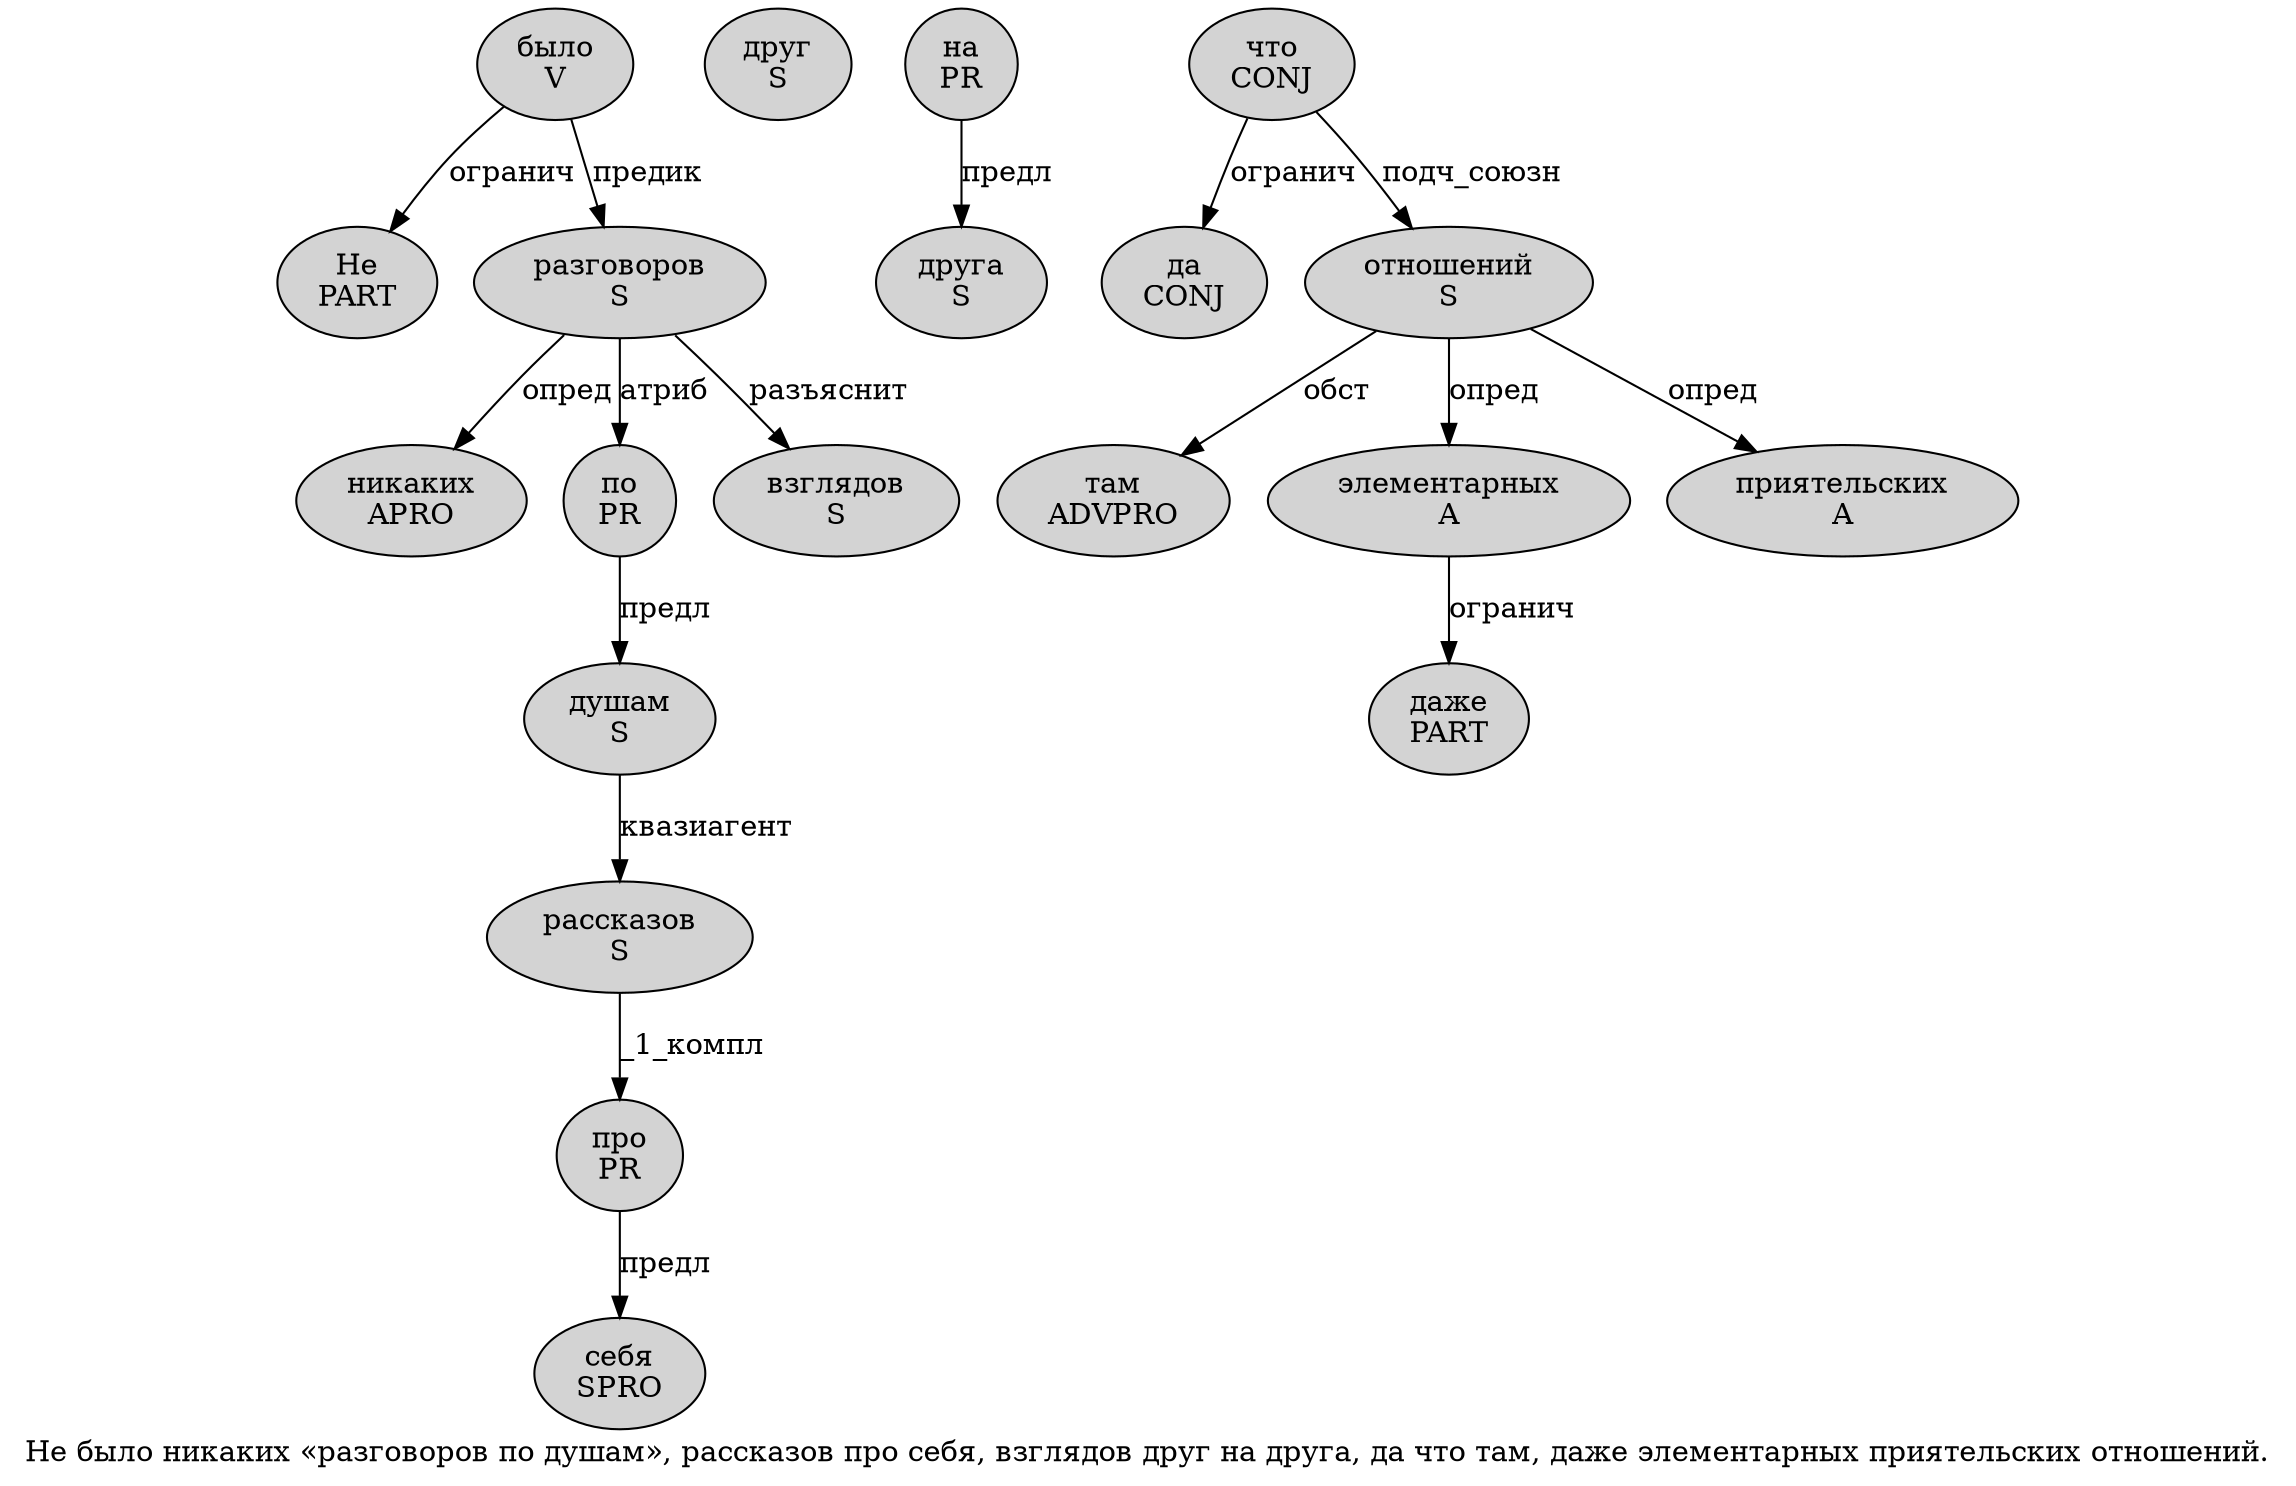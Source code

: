 digraph SENTENCE_2963 {
	graph [label="Не было никаких «разговоров по душам», рассказов про себя, взглядов друг на друга, да что там, даже элементарных приятельских отношений."]
	node [style=filled]
		0 [label="Не
PART" color="" fillcolor=lightgray penwidth=1 shape=ellipse]
		1 [label="было
V" color="" fillcolor=lightgray penwidth=1 shape=ellipse]
		2 [label="никаких
APRO" color="" fillcolor=lightgray penwidth=1 shape=ellipse]
		4 [label="разговоров
S" color="" fillcolor=lightgray penwidth=1 shape=ellipse]
		5 [label="по
PR" color="" fillcolor=lightgray penwidth=1 shape=ellipse]
		6 [label="душам
S" color="" fillcolor=lightgray penwidth=1 shape=ellipse]
		9 [label="рассказов
S" color="" fillcolor=lightgray penwidth=1 shape=ellipse]
		10 [label="про
PR" color="" fillcolor=lightgray penwidth=1 shape=ellipse]
		11 [label="себя
SPRO" color="" fillcolor=lightgray penwidth=1 shape=ellipse]
		13 [label="взглядов
S" color="" fillcolor=lightgray penwidth=1 shape=ellipse]
		14 [label="друг
S" color="" fillcolor=lightgray penwidth=1 shape=ellipse]
		15 [label="на
PR" color="" fillcolor=lightgray penwidth=1 shape=ellipse]
		16 [label="друга
S" color="" fillcolor=lightgray penwidth=1 shape=ellipse]
		18 [label="да
CONJ" color="" fillcolor=lightgray penwidth=1 shape=ellipse]
		19 [label="что
CONJ" color="" fillcolor=lightgray penwidth=1 shape=ellipse]
		20 [label="там
ADVPRO" color="" fillcolor=lightgray penwidth=1 shape=ellipse]
		22 [label="даже
PART" color="" fillcolor=lightgray penwidth=1 shape=ellipse]
		23 [label="элементарных
A" color="" fillcolor=lightgray penwidth=1 shape=ellipse]
		24 [label="приятельских
A" color="" fillcolor=lightgray penwidth=1 shape=ellipse]
		25 [label="отношений
S" color="" fillcolor=lightgray penwidth=1 shape=ellipse]
			4 -> 2 [label="опред"]
			4 -> 5 [label="атриб"]
			4 -> 13 [label="разъяснит"]
			19 -> 18 [label="огранич"]
			19 -> 25 [label="подч_союзн"]
			6 -> 9 [label="квазиагент"]
			23 -> 22 [label="огранич"]
			15 -> 16 [label="предл"]
			5 -> 6 [label="предл"]
			9 -> 10 [label="_1_компл"]
			10 -> 11 [label="предл"]
			1 -> 0 [label="огранич"]
			1 -> 4 [label="предик"]
			25 -> 20 [label="обст"]
			25 -> 23 [label="опред"]
			25 -> 24 [label="опред"]
}